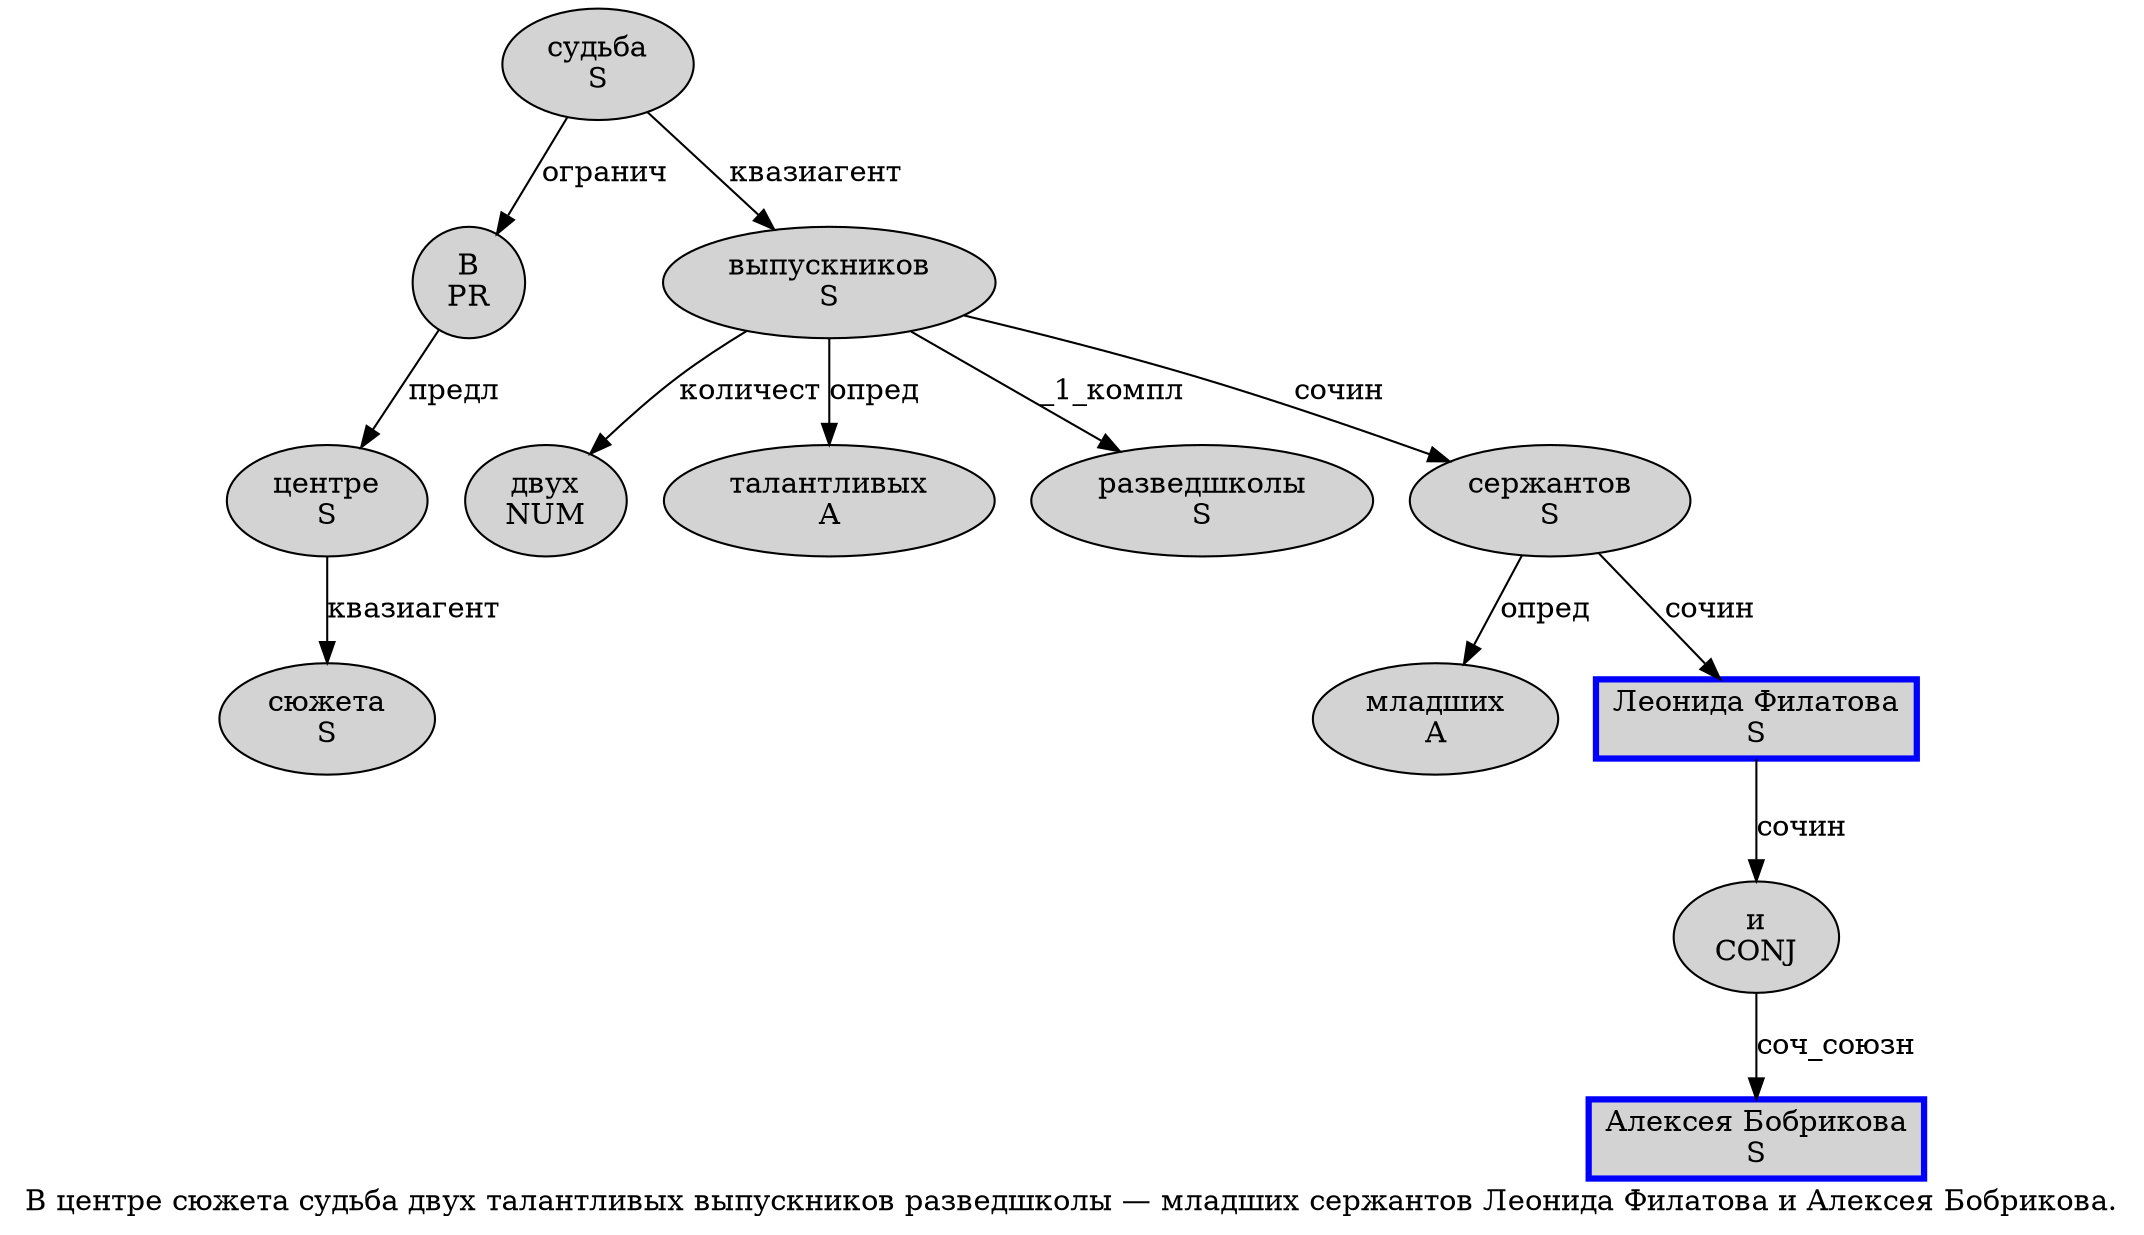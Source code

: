 digraph SENTENCE_447 {
	graph [label="В центре сюжета судьба двух талантливых выпускников разведшколы — младших сержантов Леонида Филатова и Алексея Бобрикова."]
	node [style=filled]
		0 [label="В
PR" color="" fillcolor=lightgray penwidth=1 shape=ellipse]
		1 [label="центре
S" color="" fillcolor=lightgray penwidth=1 shape=ellipse]
		2 [label="сюжета
S" color="" fillcolor=lightgray penwidth=1 shape=ellipse]
		3 [label="судьба
S" color="" fillcolor=lightgray penwidth=1 shape=ellipse]
		4 [label="двух
NUM" color="" fillcolor=lightgray penwidth=1 shape=ellipse]
		5 [label="талантливых
A" color="" fillcolor=lightgray penwidth=1 shape=ellipse]
		6 [label="выпускников
S" color="" fillcolor=lightgray penwidth=1 shape=ellipse]
		7 [label="разведшколы
S" color="" fillcolor=lightgray penwidth=1 shape=ellipse]
		9 [label="младших
A" color="" fillcolor=lightgray penwidth=1 shape=ellipse]
		10 [label="сержантов
S" color="" fillcolor=lightgray penwidth=1 shape=ellipse]
		11 [label="Леонида Филатова
S" color=blue fillcolor=lightgray penwidth=3 shape=box]
		12 [label="и
CONJ" color="" fillcolor=lightgray penwidth=1 shape=ellipse]
		13 [label="Алексея Бобрикова
S" color=blue fillcolor=lightgray penwidth=3 shape=box]
			0 -> 1 [label="предл"]
			11 -> 12 [label="сочин"]
			3 -> 0 [label="огранич"]
			3 -> 6 [label="квазиагент"]
			1 -> 2 [label="квазиагент"]
			10 -> 9 [label="опред"]
			10 -> 11 [label="сочин"]
			12 -> 13 [label="соч_союзн"]
			6 -> 4 [label="количест"]
			6 -> 5 [label="опред"]
			6 -> 7 [label="_1_компл"]
			6 -> 10 [label="сочин"]
}